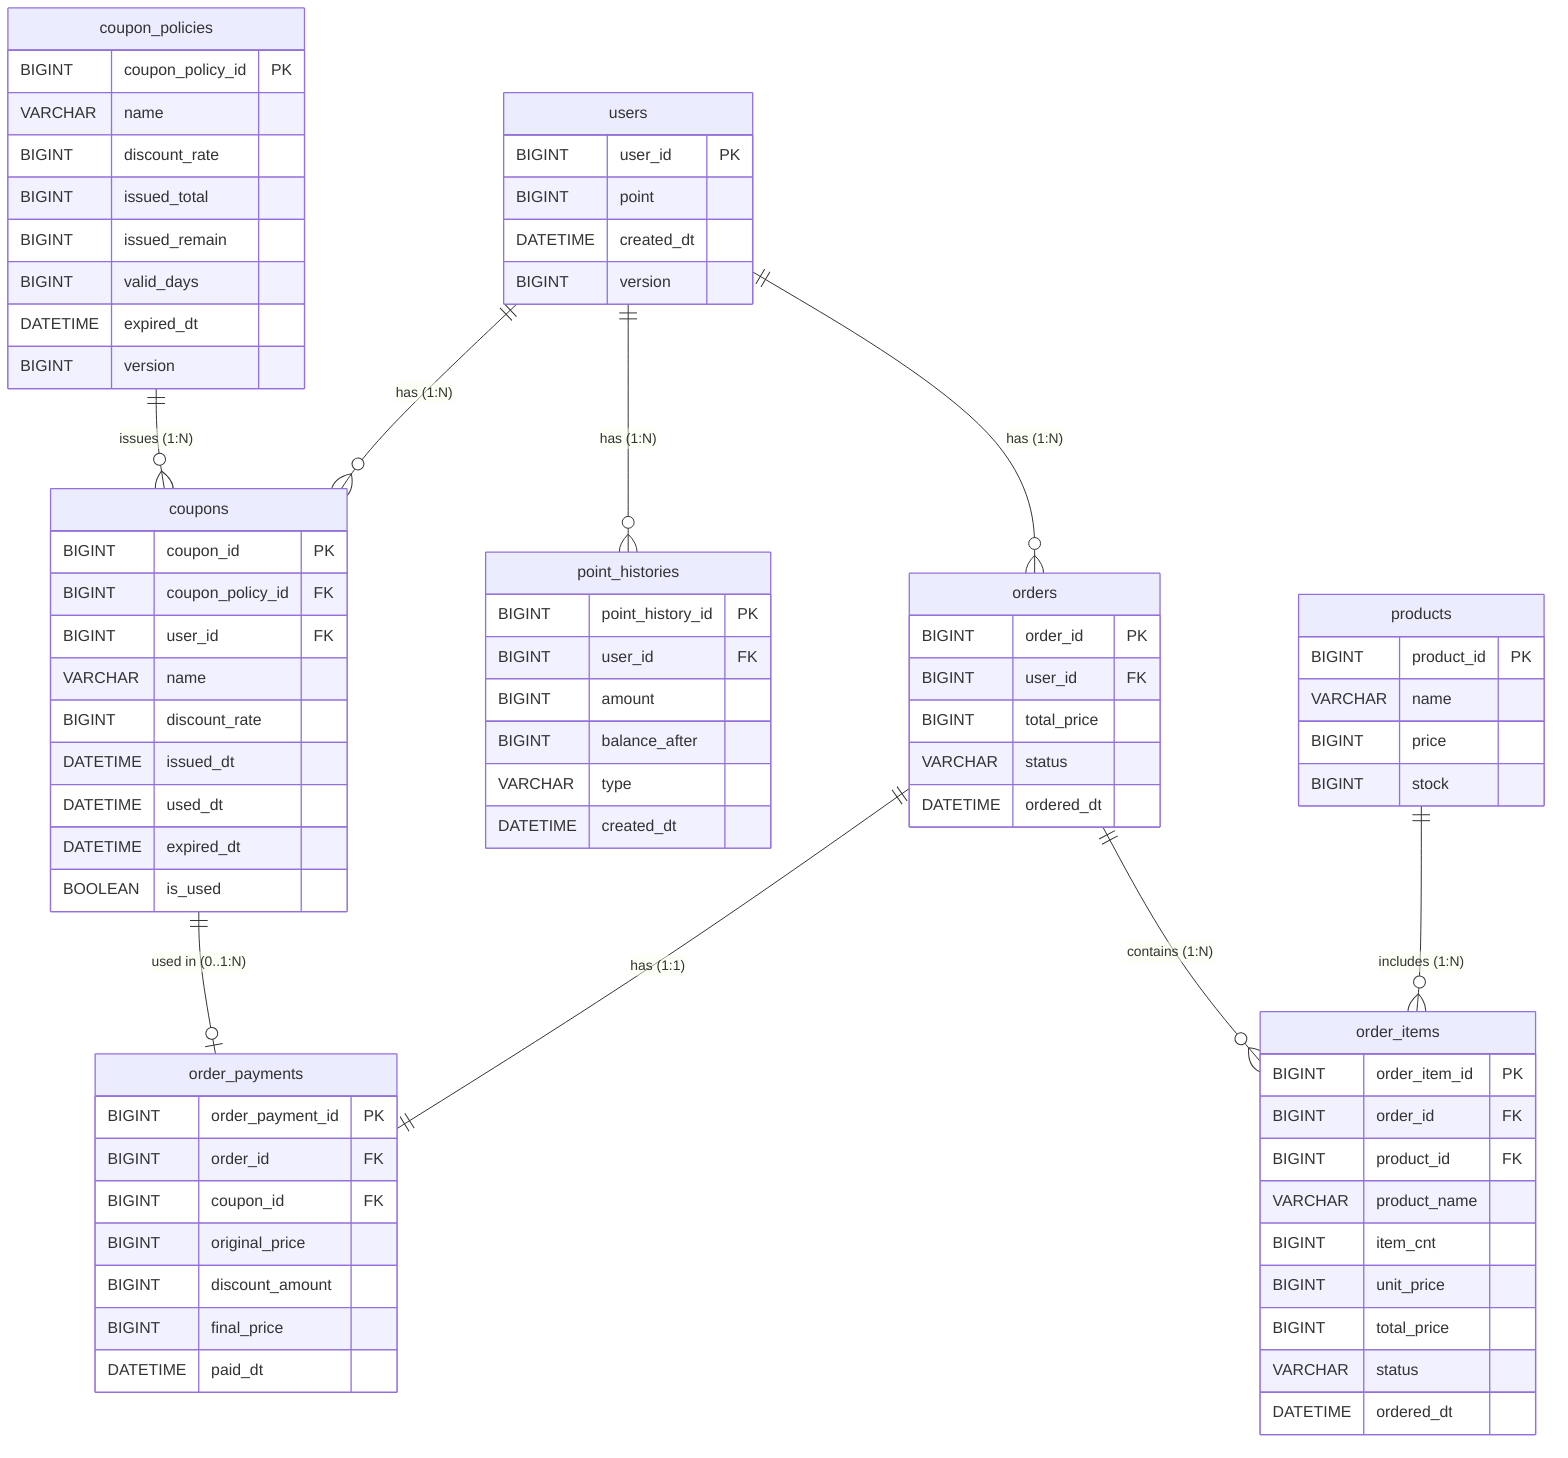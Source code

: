 %% 관계 설명
%% users -- orders           : 사용자 1명은 여러 주문을 할 수 있음 (1:N)
%% users -- point_histories : 사용자 1명은 여러 포인트 이력을 가질 수 있음 (1:N)
%% users -- coupon_policies : 사용자 1명은 각 쿠폰 정책당 최대 1개의 쿠폰만 가질 수 있음 (1:1)
%% users -- coupons : 사용자 1명은 여러 쿠폰을 보유할 수 있지만 쿠폰 정책별로 1개의 쿠폰만 가질 수 있음 (1:N, UNIQUE(user_id, coupon_policy_id))
%% coupon_policies -- coupons: 쿠폰 정책 1개는 여러 쿠폰을 발급함 (1:N)
%% orders -- order_items     : 주문 1건에 여러 주문 항목이 포함됨 (1:N)
%% products -- order_items   : 상품 1개가 여러 주문 항목에 포함될 수 있음 (1:N)
%% orders -- order_payments  : 주문 1건은 결제 정보 1건과 연결됨 (1:1)
%% coupons -- order_payments : 쿠폰 1개는 최대 1건의 결제에 사용될 수 있음 (0..1:N)

erDiagram

    users ||--o{ orders : "has (1:N)"
    users ||--o{ point_histories : "has (1:N)"
    users ||--o{ coupons : "has (1:N)"
    coupon_policies ||--o{ coupons : "issues (1:N)"
    orders ||--o{ order_items : "contains (1:N)"
    products ||--o{ order_items : "includes (1:N)"
    orders ||--|| order_payments : "has (1:1)"
    coupons ||--o| order_payments : "used in (0..1:N)"

    users {
        BIGINT user_id PK
        BIGINT point
        DATETIME created_dt
        BIGINT version
    }

    coupon_policies {
        BIGINT coupon_policy_id PK
        VARCHAR name
        BIGINT discount_rate
        BIGINT issued_total
        BIGINT issued_remain
        BIGINT valid_days
        DATETIME expired_dt
        BIGINT version
    }

    coupons {
        BIGINT coupon_id PK
        BIGINT coupon_policy_id FK
        BIGINT user_id FK
        VARCHAR name
        BIGINT discount_rate
        DATETIME issued_dt
        DATETIME used_dt
        DATETIME expired_dt
        BOOLEAN is_used
    }

    point_histories {
        BIGINT point_history_id PK
        BIGINT user_id FK
        BIGINT amount
        BIGINT balance_after
        VARCHAR type
        DATETIME created_dt
    }

    products {
        BIGINT product_id PK
        VARCHAR name
        BIGINT price
        BIGINT stock
    }

    orders {
        BIGINT order_id PK
        BIGINT user_id FK
        BIGINT total_price
        VARCHAR status
        DATETIME ordered_dt
    }

    order_items {
        BIGINT order_item_id PK
        BIGINT order_id FK
        BIGINT product_id FK
        VARCHAR product_name
        BIGINT item_cnt
        BIGINT unit_price
        BIGINT total_price
        VARCHAR status
        DATETIME ordered_dt
    }

    order_payments {
        BIGINT order_payment_id PK
        BIGINT order_id FK
        BIGINT coupon_id FK
        BIGINT original_price
        BIGINT discount_amount
        BIGINT final_price
        DATETIME paid_dt
    }